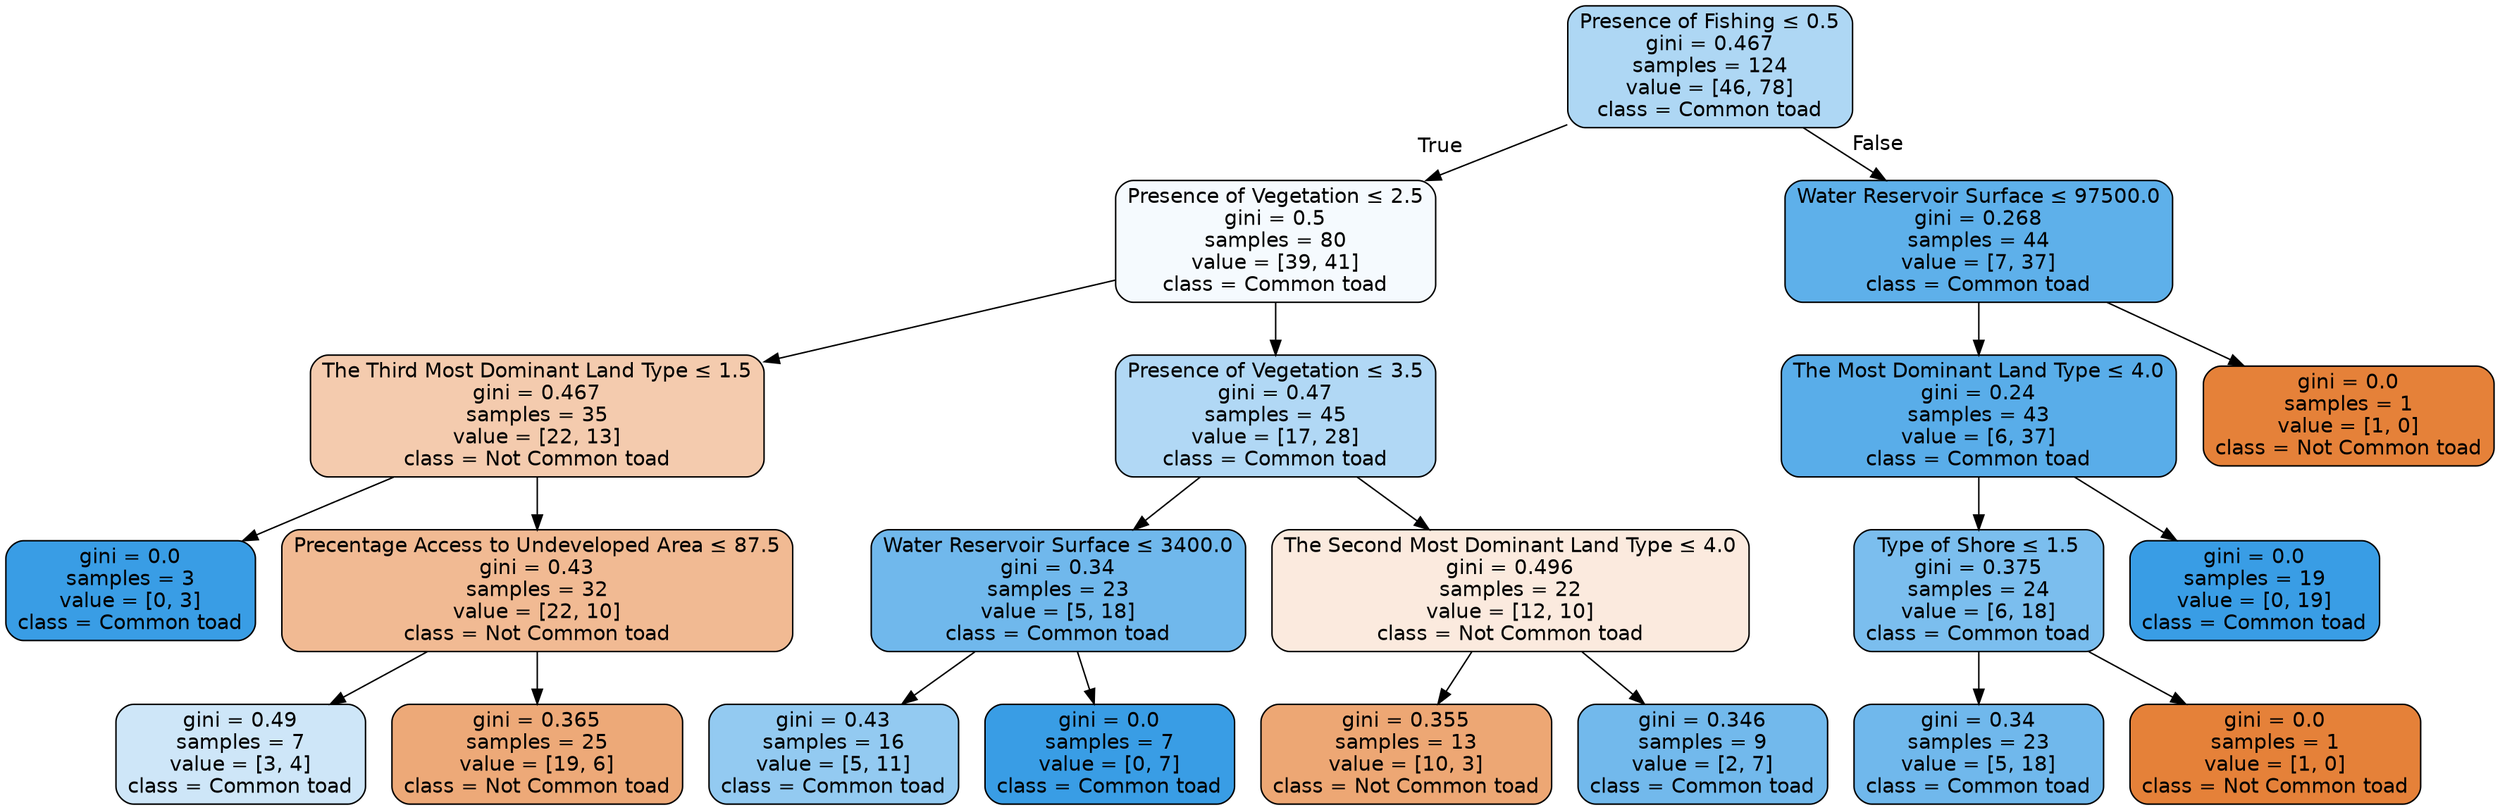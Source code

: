 digraph Tree {
node [shape=box, style="filled, rounded", color="black", fontname=helvetica] ;
edge [fontname=helvetica] ;
0 [label=<Presence of Fishing &le; 0.5<br/>gini = 0.467<br/>samples = 124<br/>value = [46, 78]<br/>class = Common toad>, fillcolor="#aed7f4"] ;
1 [label=<Presence of Vegetation &le; 2.5<br/>gini = 0.5<br/>samples = 80<br/>value = [39, 41]<br/>class = Common toad>, fillcolor="#f5fafe"] ;
0 -> 1 [labeldistance=2.5, labelangle=45, headlabel="True"] ;
2 [label=<The Third Most Dominant Land Type &le; 1.5<br/>gini = 0.467<br/>samples = 35<br/>value = [22, 13]<br/>class = Not Common toad>, fillcolor="#f4cbae"] ;
1 -> 2 ;
3 [label=<gini = 0.0<br/>samples = 3<br/>value = [0, 3]<br/>class = Common toad>, fillcolor="#399de5"] ;
2 -> 3 ;
4 [label=<Precentage Access to Undeveloped Area &le; 87.5<br/>gini = 0.43<br/>samples = 32<br/>value = [22, 10]<br/>class = Not Common toad>, fillcolor="#f1ba93"] ;
2 -> 4 ;
5 [label=<gini = 0.49<br/>samples = 7<br/>value = [3, 4]<br/>class = Common toad>, fillcolor="#cee6f8"] ;
4 -> 5 ;
6 [label=<gini = 0.365<br/>samples = 25<br/>value = [19, 6]<br/>class = Not Common toad>, fillcolor="#eda978"] ;
4 -> 6 ;
7 [label=<Presence of Vegetation &le; 3.5<br/>gini = 0.47<br/>samples = 45<br/>value = [17, 28]<br/>class = Common toad>, fillcolor="#b1d8f5"] ;
1 -> 7 ;
8 [label=<Water Reservoir Surface &le; 3400.0<br/>gini = 0.34<br/>samples = 23<br/>value = [5, 18]<br/>class = Common toad>, fillcolor="#70b8ec"] ;
7 -> 8 ;
9 [label=<gini = 0.43<br/>samples = 16<br/>value = [5, 11]<br/>class = Common toad>, fillcolor="#93caf1"] ;
8 -> 9 ;
10 [label=<gini = 0.0<br/>samples = 7<br/>value = [0, 7]<br/>class = Common toad>, fillcolor="#399de5"] ;
8 -> 10 ;
11 [label=<The Second Most Dominant Land Type &le; 4.0<br/>gini = 0.496<br/>samples = 22<br/>value = [12, 10]<br/>class = Not Common toad>, fillcolor="#fbeade"] ;
7 -> 11 ;
12 [label=<gini = 0.355<br/>samples = 13<br/>value = [10, 3]<br/>class = Not Common toad>, fillcolor="#eda774"] ;
11 -> 12 ;
13 [label=<gini = 0.346<br/>samples = 9<br/>value = [2, 7]<br/>class = Common toad>, fillcolor="#72b9ec"] ;
11 -> 13 ;
14 [label=<Water Reservoir Surface &le; 97500.0<br/>gini = 0.268<br/>samples = 44<br/>value = [7, 37]<br/>class = Common toad>, fillcolor="#5eb0ea"] ;
0 -> 14 [labeldistance=2.5, labelangle=-45, headlabel="False"] ;
15 [label=<The Most Dominant Land Type &le; 4.0<br/>gini = 0.24<br/>samples = 43<br/>value = [6, 37]<br/>class = Common toad>, fillcolor="#59ade9"] ;
14 -> 15 ;
16 [label=<Type of Shore &le; 1.5<br/>gini = 0.375<br/>samples = 24<br/>value = [6, 18]<br/>class = Common toad>, fillcolor="#7bbeee"] ;
15 -> 16 ;
17 [label=<gini = 0.34<br/>samples = 23<br/>value = [5, 18]<br/>class = Common toad>, fillcolor="#70b8ec"] ;
16 -> 17 ;
18 [label=<gini = 0.0<br/>samples = 1<br/>value = [1, 0]<br/>class = Not Common toad>, fillcolor="#e58139"] ;
16 -> 18 ;
19 [label=<gini = 0.0<br/>samples = 19<br/>value = [0, 19]<br/>class = Common toad>, fillcolor="#399de5"] ;
15 -> 19 ;
20 [label=<gini = 0.0<br/>samples = 1<br/>value = [1, 0]<br/>class = Not Common toad>, fillcolor="#e58139"] ;
14 -> 20 ;
}